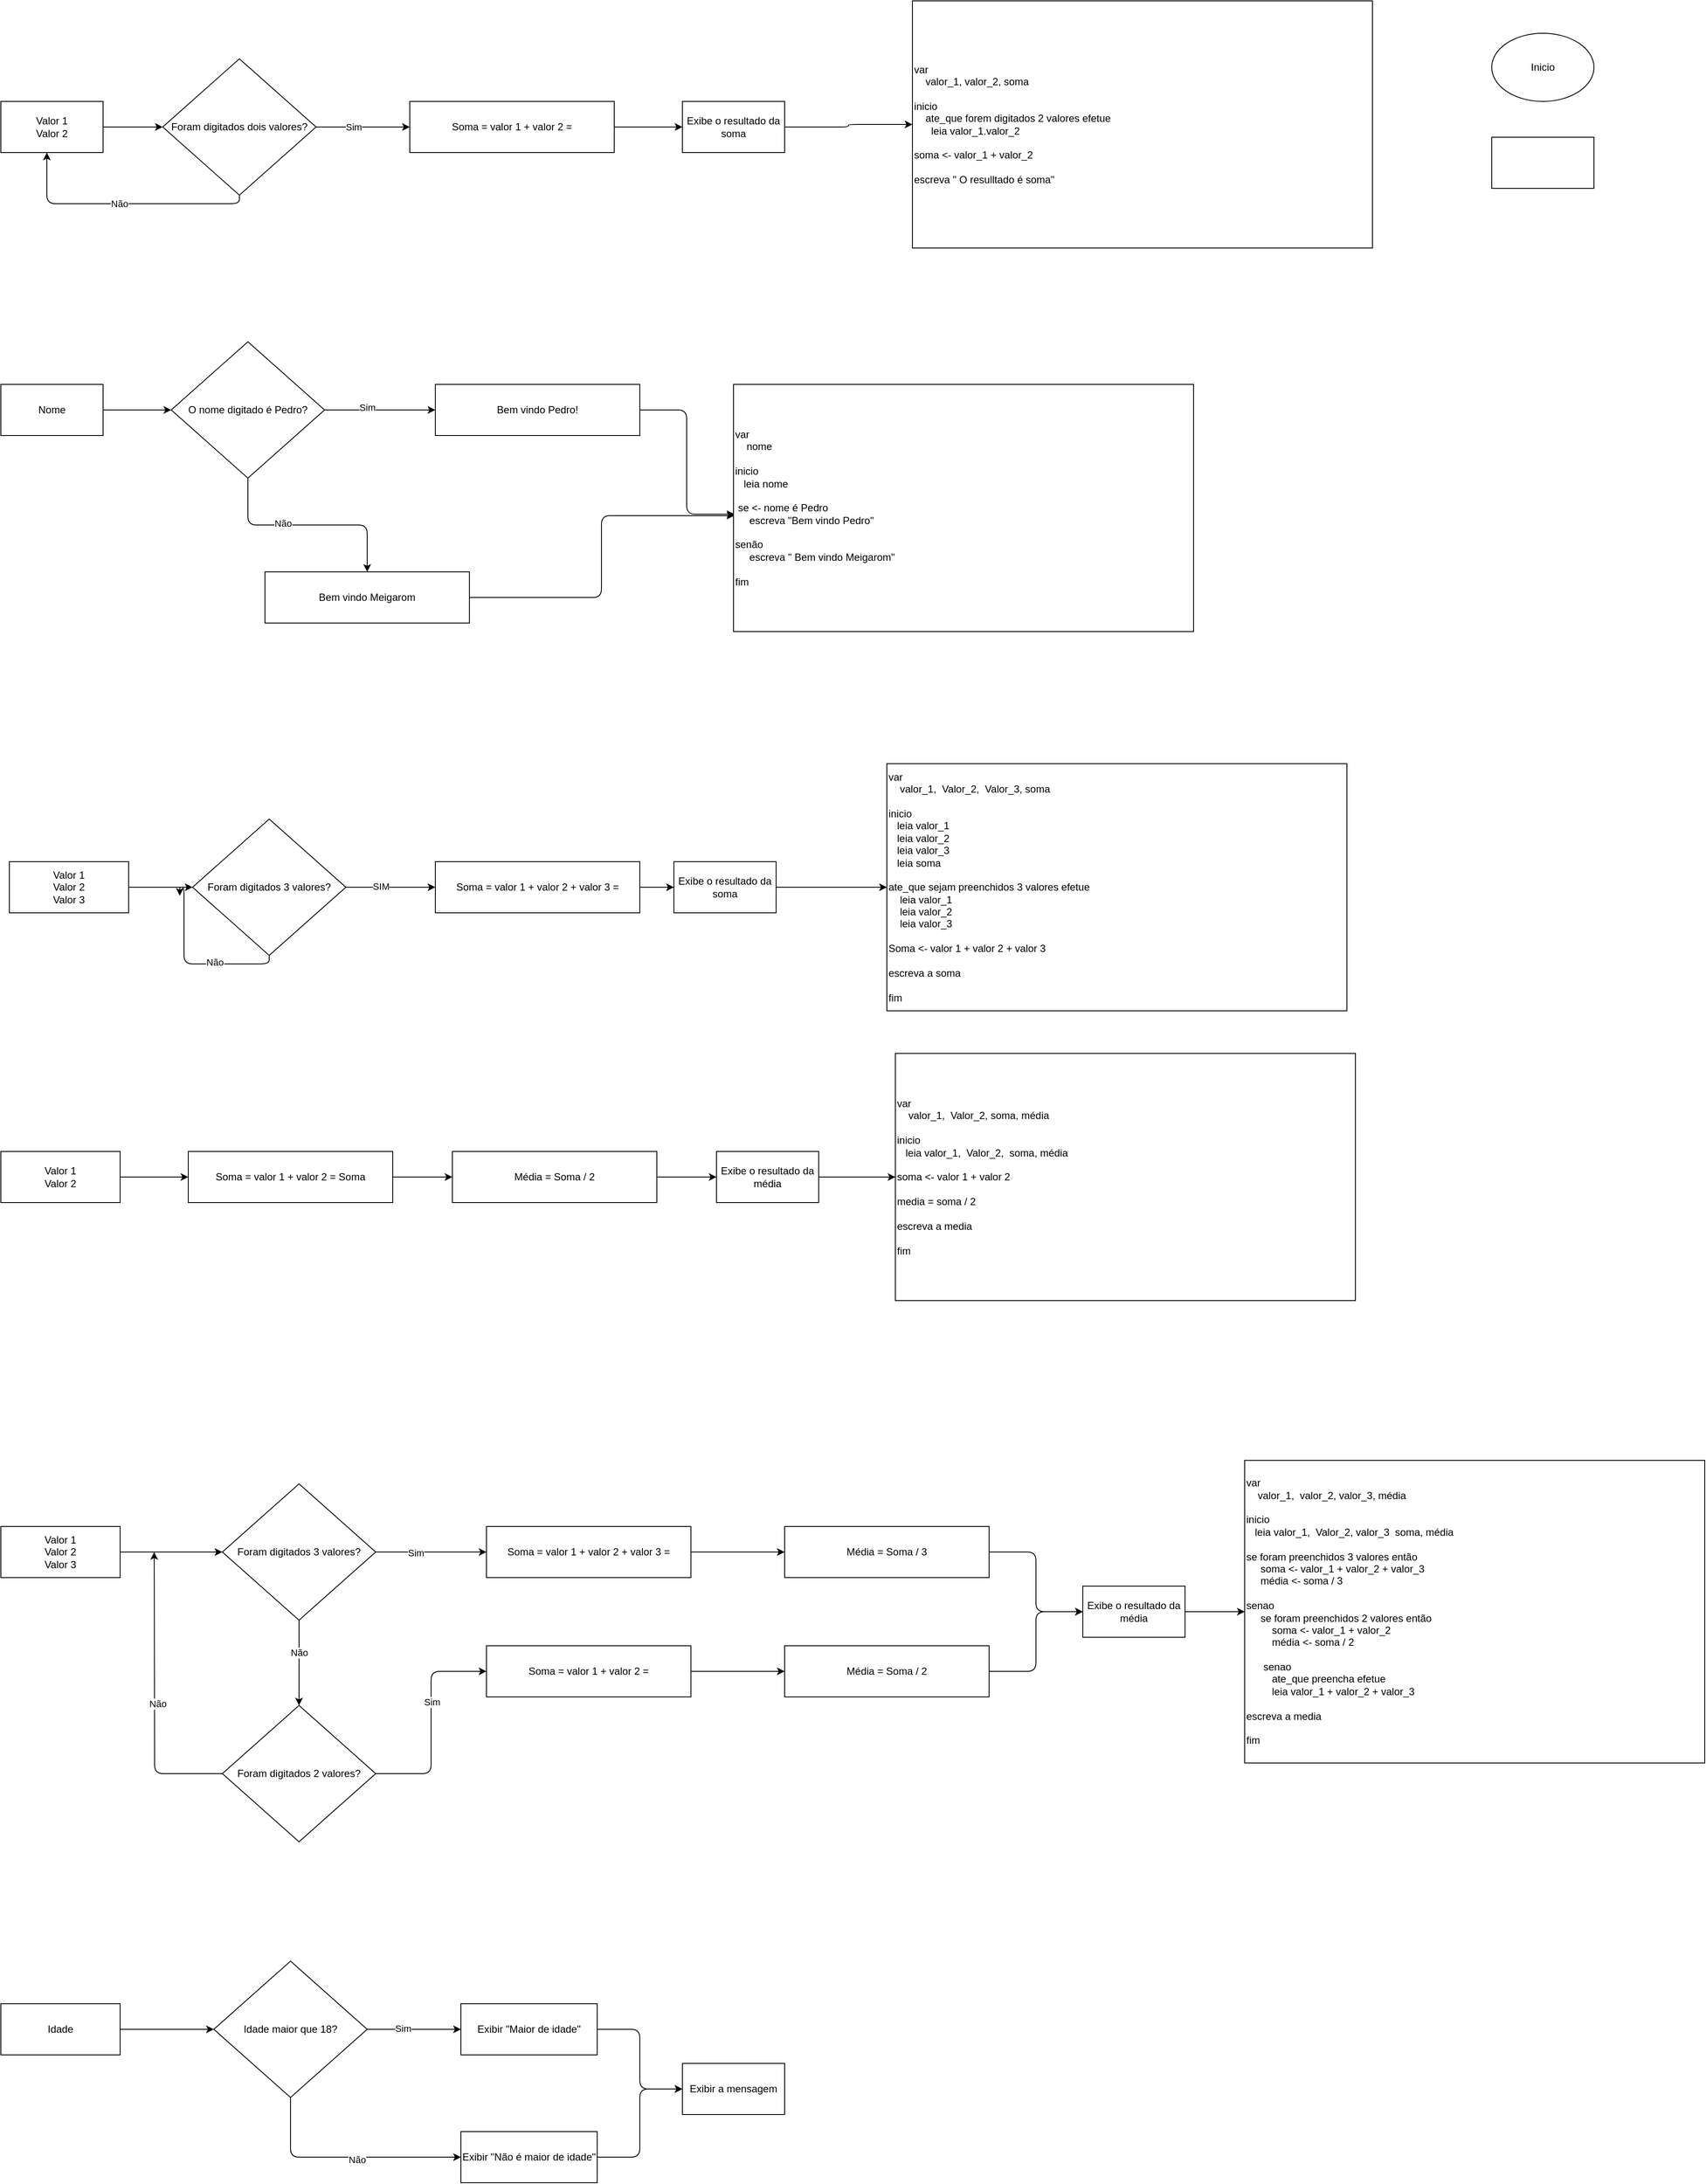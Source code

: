 <mxfile>
    <diagram id="LvyauaaJ0EQtVkeTY6qE" name="Page-1">
        <mxGraphModel dx="946" dy="1163" grid="1" gridSize="10" guides="1" tooltips="1" connect="1" arrows="1" fold="1" page="1" pageScale="1" pageWidth="850" pageHeight="1100" math="0" shadow="0">
            <root>
                <mxCell id="0"/>
                <mxCell id="1" parent="0"/>
                <mxCell id="33" style="edgeStyle=orthogonalEdgeStyle;html=1;exitX=1;exitY=0.5;exitDx=0;exitDy=0;entryX=0;entryY=0.5;entryDx=0;entryDy=0;" parent="1" source="2" target="30" edge="1">
                    <mxGeometry relative="1" as="geometry"/>
                </mxCell>
                <mxCell id="2" value="Valor 1&lt;br&gt;Valor 2" style="rounded=0;whiteSpace=wrap;html=1;" parent="1" vertex="1">
                    <mxGeometry x="10" y="138" width="120" height="60" as="geometry"/>
                </mxCell>
                <mxCell id="6" style="edgeStyle=none;html=1;exitX=1;exitY=0.5;exitDx=0;exitDy=0;" parent="1" source="3" target="5" edge="1">
                    <mxGeometry relative="1" as="geometry"/>
                </mxCell>
                <mxCell id="3" value="Soma = valor 1 + valor 2 =" style="rounded=0;whiteSpace=wrap;html=1;" parent="1" vertex="1">
                    <mxGeometry x="490" y="138" width="240" height="60" as="geometry"/>
                </mxCell>
                <mxCell id="82" style="edgeStyle=orthogonalEdgeStyle;html=1;exitX=1;exitY=0.5;exitDx=0;exitDy=0;" parent="1" source="5" target="81" edge="1">
                    <mxGeometry relative="1" as="geometry"/>
                </mxCell>
                <mxCell id="5" value="Exibe o resultado da soma" style="rounded=0;whiteSpace=wrap;html=1;" parent="1" vertex="1">
                    <mxGeometry x="810" y="138" width="120" height="60" as="geometry"/>
                </mxCell>
                <mxCell id="9" style="edgeStyle=none;html=1;exitX=1;exitY=0.5;exitDx=0;exitDy=0;" parent="1" source="7" target="8" edge="1">
                    <mxGeometry relative="1" as="geometry"/>
                </mxCell>
                <mxCell id="7" value="Nome" style="rounded=0;whiteSpace=wrap;html=1;" parent="1" vertex="1">
                    <mxGeometry x="10" y="470" width="120" height="60" as="geometry"/>
                </mxCell>
                <mxCell id="12" style="edgeStyle=none;html=1;exitX=1;exitY=0.5;exitDx=0;exitDy=0;" parent="1" source="8" target="10" edge="1">
                    <mxGeometry relative="1" as="geometry"/>
                </mxCell>
                <mxCell id="13" value="Sim" style="edgeLabel;html=1;align=center;verticalAlign=middle;resizable=0;points=[];" parent="12" vertex="1" connectable="0">
                    <mxGeometry x="-0.231" y="3" relative="1" as="geometry">
                        <mxPoint as="offset"/>
                    </mxGeometry>
                </mxCell>
                <mxCell id="14" style="edgeStyle=orthogonalEdgeStyle;html=1;exitX=0.5;exitY=1;exitDx=0;exitDy=0;entryX=0.5;entryY=0;entryDx=0;entryDy=0;" parent="1" source="8" target="11" edge="1">
                    <mxGeometry relative="1" as="geometry"/>
                </mxCell>
                <mxCell id="15" value="Não" style="edgeLabel;html=1;align=center;verticalAlign=middle;resizable=0;points=[];" parent="14" vertex="1" connectable="0">
                    <mxGeometry x="-0.232" y="2" relative="1" as="geometry">
                        <mxPoint as="offset"/>
                    </mxGeometry>
                </mxCell>
                <mxCell id="8" value="O nome digitado é Pedro?" style="rhombus;whiteSpace=wrap;html=1;" parent="1" vertex="1">
                    <mxGeometry x="210" y="420" width="180" height="160" as="geometry"/>
                </mxCell>
                <mxCell id="92" style="edgeStyle=orthogonalEdgeStyle;html=1;exitX=1;exitY=0.5;exitDx=0;exitDy=0;entryX=0.002;entryY=0.525;entryDx=0;entryDy=0;entryPerimeter=0;" parent="1" source="10" target="83" edge="1">
                    <mxGeometry relative="1" as="geometry"/>
                </mxCell>
                <mxCell id="10" value="Bem vindo Pedro!" style="rounded=0;whiteSpace=wrap;html=1;" parent="1" vertex="1">
                    <mxGeometry x="520" y="470" width="240" height="60" as="geometry"/>
                </mxCell>
                <mxCell id="93" style="edgeStyle=orthogonalEdgeStyle;html=1;exitX=1;exitY=0.5;exitDx=0;exitDy=0;entryX=0.002;entryY=0.531;entryDx=0;entryDy=0;entryPerimeter=0;" parent="1" source="11" target="83" edge="1">
                    <mxGeometry relative="1" as="geometry">
                        <mxPoint x="810" y="650" as="targetPoint"/>
                    </mxGeometry>
                </mxCell>
                <mxCell id="11" value="Bem vindo Meigarom" style="rounded=0;whiteSpace=wrap;html=1;" parent="1" vertex="1">
                    <mxGeometry x="320" y="690" width="240" height="60" as="geometry"/>
                </mxCell>
                <mxCell id="22" style="edgeStyle=orthogonalEdgeStyle;html=1;exitX=1;exitY=0.5;exitDx=0;exitDy=0;entryX=0;entryY=0.5;entryDx=0;entryDy=0;" parent="1" source="16" target="21" edge="1">
                    <mxGeometry relative="1" as="geometry"/>
                </mxCell>
                <mxCell id="16" value="Valor 1&lt;br&gt;Valor 2&lt;br&gt;Valor 3" style="rounded=0;whiteSpace=wrap;html=1;" parent="1" vertex="1">
                    <mxGeometry x="20" y="1030" width="140" height="60" as="geometry"/>
                </mxCell>
                <mxCell id="20" style="edgeStyle=orthogonalEdgeStyle;html=1;exitX=1;exitY=0.5;exitDx=0;exitDy=0;" parent="1" source="17" target="18" edge="1">
                    <mxGeometry relative="1" as="geometry"/>
                </mxCell>
                <mxCell id="17" value="Soma = valor 1 + valor 2 + valor 3 =" style="rounded=0;whiteSpace=wrap;html=1;" parent="1" vertex="1">
                    <mxGeometry x="520" y="1030" width="240" height="60" as="geometry"/>
                </mxCell>
                <mxCell id="86" style="edgeStyle=none;html=1;exitX=1;exitY=0.5;exitDx=0;exitDy=0;entryX=0;entryY=0.5;entryDx=0;entryDy=0;" parent="1" source="18" target="85" edge="1">
                    <mxGeometry relative="1" as="geometry"/>
                </mxCell>
                <mxCell id="18" value="Exibe o resultado da soma" style="rounded=0;whiteSpace=wrap;html=1;" parent="1" vertex="1">
                    <mxGeometry x="800" y="1030" width="120" height="60" as="geometry"/>
                </mxCell>
                <mxCell id="23" style="edgeStyle=orthogonalEdgeStyle;html=1;exitX=1;exitY=0.5;exitDx=0;exitDy=0;entryX=0;entryY=0.5;entryDx=0;entryDy=0;" parent="1" source="21" target="17" edge="1">
                    <mxGeometry relative="1" as="geometry"/>
                </mxCell>
                <mxCell id="24" value="SIM" style="edgeLabel;html=1;align=center;verticalAlign=middle;resizable=0;points=[];" parent="23" vertex="1" connectable="0">
                    <mxGeometry x="-0.219" y="1" relative="1" as="geometry">
                        <mxPoint as="offset"/>
                    </mxGeometry>
                </mxCell>
                <mxCell id="25" style="edgeStyle=orthogonalEdgeStyle;html=1;exitX=0.5;exitY=1;exitDx=0;exitDy=0;" parent="1" source="21" edge="1">
                    <mxGeometry relative="1" as="geometry">
                        <mxPoint x="220" y="1070" as="targetPoint"/>
                        <Array as="points">
                            <mxPoint x="325" y="1150"/>
                            <mxPoint x="225" y="1150"/>
                            <mxPoint x="225" y="1060"/>
                        </Array>
                    </mxGeometry>
                </mxCell>
                <mxCell id="26" value="Não" style="edgeLabel;html=1;align=center;verticalAlign=middle;resizable=0;points=[];" parent="25" vertex="1" connectable="0">
                    <mxGeometry x="-0.311" y="-2" relative="1" as="geometry">
                        <mxPoint as="offset"/>
                    </mxGeometry>
                </mxCell>
                <mxCell id="21" value="Foram digitados 3 valores?" style="rhombus;whiteSpace=wrap;html=1;" parent="1" vertex="1">
                    <mxGeometry x="235" y="980" width="180" height="160" as="geometry"/>
                </mxCell>
                <mxCell id="31" style="edgeStyle=orthogonalEdgeStyle;html=1;exitX=0.5;exitY=1;exitDx=0;exitDy=0;entryX=0.45;entryY=1;entryDx=0;entryDy=0;entryPerimeter=0;" parent="1" source="30" target="2" edge="1">
                    <mxGeometry relative="1" as="geometry"/>
                </mxCell>
                <mxCell id="32" value="Não" style="edgeLabel;html=1;align=center;verticalAlign=middle;resizable=0;points=[];" parent="31" vertex="1" connectable="0">
                    <mxGeometry x="0.02" relative="1" as="geometry">
                        <mxPoint as="offset"/>
                    </mxGeometry>
                </mxCell>
                <mxCell id="34" style="edgeStyle=orthogonalEdgeStyle;html=1;exitX=1;exitY=0.5;exitDx=0;exitDy=0;" parent="1" source="30" target="3" edge="1">
                    <mxGeometry relative="1" as="geometry"/>
                </mxCell>
                <mxCell id="35" value="Sim" style="edgeLabel;html=1;align=center;verticalAlign=middle;resizable=0;points=[];" parent="34" vertex="1" connectable="0">
                    <mxGeometry x="-0.2" relative="1" as="geometry">
                        <mxPoint as="offset"/>
                    </mxGeometry>
                </mxCell>
                <mxCell id="30" value="Foram digitados dois valores?" style="rhombus;whiteSpace=wrap;html=1;" parent="1" vertex="1">
                    <mxGeometry x="200" y="88" width="180" height="160" as="geometry"/>
                </mxCell>
                <mxCell id="38" style="edgeStyle=orthogonalEdgeStyle;html=1;exitX=1;exitY=0.5;exitDx=0;exitDy=0;entryX=0;entryY=0.5;entryDx=0;entryDy=0;" parent="1" source="36" target="37" edge="1">
                    <mxGeometry relative="1" as="geometry"/>
                </mxCell>
                <mxCell id="36" value="Valor 1&lt;br&gt;Valor 2" style="rounded=0;whiteSpace=wrap;html=1;" parent="1" vertex="1">
                    <mxGeometry x="10" y="1370" width="140" height="60" as="geometry"/>
                </mxCell>
                <mxCell id="40" style="edgeStyle=orthogonalEdgeStyle;html=1;exitX=1;exitY=0.5;exitDx=0;exitDy=0;entryX=0;entryY=0.5;entryDx=0;entryDy=0;" parent="1" source="37" target="39" edge="1">
                    <mxGeometry relative="1" as="geometry"/>
                </mxCell>
                <mxCell id="37" value="Soma = valor 1 + valor 2 = Soma" style="rounded=0;whiteSpace=wrap;html=1;" parent="1" vertex="1">
                    <mxGeometry x="230" y="1370" width="240" height="60" as="geometry"/>
                </mxCell>
                <mxCell id="42" style="edgeStyle=orthogonalEdgeStyle;html=1;exitX=1;exitY=0.5;exitDx=0;exitDy=0;entryX=0;entryY=0.5;entryDx=0;entryDy=0;" parent="1" source="39" target="41" edge="1">
                    <mxGeometry relative="1" as="geometry"/>
                </mxCell>
                <mxCell id="39" value="Média = Soma / 2" style="rounded=0;whiteSpace=wrap;html=1;" parent="1" vertex="1">
                    <mxGeometry x="540" y="1370" width="240" height="60" as="geometry"/>
                </mxCell>
                <mxCell id="88" style="edgeStyle=none;html=1;exitX=1;exitY=0.5;exitDx=0;exitDy=0;" parent="1" source="41" target="87" edge="1">
                    <mxGeometry relative="1" as="geometry"/>
                </mxCell>
                <mxCell id="41" value="Exibe o resultado da média" style="rounded=0;whiteSpace=wrap;html=1;" parent="1" vertex="1">
                    <mxGeometry x="850" y="1370" width="120" height="60" as="geometry"/>
                </mxCell>
                <mxCell id="46" style="edgeStyle=orthogonalEdgeStyle;html=1;exitX=1;exitY=0.5;exitDx=0;exitDy=0;entryX=0;entryY=0.5;entryDx=0;entryDy=0;" parent="1" source="44" target="45" edge="1">
                    <mxGeometry relative="1" as="geometry"/>
                </mxCell>
                <mxCell id="44" value="Valor 1&lt;br&gt;Valor 2&lt;br&gt;Valor 3" style="rounded=0;whiteSpace=wrap;html=1;" parent="1" vertex="1">
                    <mxGeometry x="10" y="1810" width="140" height="60" as="geometry"/>
                </mxCell>
                <mxCell id="48" style="edgeStyle=orthogonalEdgeStyle;html=1;exitX=1;exitY=0.5;exitDx=0;exitDy=0;" parent="1" source="45" target="47" edge="1">
                    <mxGeometry relative="1" as="geometry"/>
                </mxCell>
                <mxCell id="49" value="Sim" style="edgeLabel;html=1;align=center;verticalAlign=middle;resizable=0;points=[];" parent="48" vertex="1" connectable="0">
                    <mxGeometry x="-0.277" y="-1" relative="1" as="geometry">
                        <mxPoint as="offset"/>
                    </mxGeometry>
                </mxCell>
                <mxCell id="51" style="edgeStyle=orthogonalEdgeStyle;html=1;entryX=0;entryY=0.5;entryDx=0;entryDy=0;exitX=1;exitY=0.5;exitDx=0;exitDy=0;" parent="1" source="53" target="50" edge="1">
                    <mxGeometry relative="1" as="geometry">
                        <mxPoint x="390" y="2050" as="sourcePoint"/>
                    </mxGeometry>
                </mxCell>
                <mxCell id="56" value="Sim" style="edgeLabel;html=1;align=center;verticalAlign=middle;resizable=0;points=[];" parent="51" vertex="1" connectable="0">
                    <mxGeometry x="0.191" y="-1" relative="1" as="geometry">
                        <mxPoint as="offset"/>
                    </mxGeometry>
                </mxCell>
                <mxCell id="54" style="edgeStyle=orthogonalEdgeStyle;html=1;exitX=0.5;exitY=1;exitDx=0;exitDy=0;entryX=0.5;entryY=0;entryDx=0;entryDy=0;" parent="1" source="45" target="53" edge="1">
                    <mxGeometry relative="1" as="geometry"/>
                </mxCell>
                <mxCell id="57" value="Não" style="edgeLabel;html=1;align=center;verticalAlign=middle;resizable=0;points=[];" parent="54" vertex="1" connectable="0">
                    <mxGeometry x="-0.24" relative="1" as="geometry">
                        <mxPoint as="offset"/>
                    </mxGeometry>
                </mxCell>
                <mxCell id="45" value="Foram digitados 3 valores?" style="rhombus;whiteSpace=wrap;html=1;" parent="1" vertex="1">
                    <mxGeometry x="270" y="1760" width="180" height="160" as="geometry"/>
                </mxCell>
                <mxCell id="61" style="edgeStyle=orthogonalEdgeStyle;html=1;exitX=1;exitY=0.5;exitDx=0;exitDy=0;entryX=0;entryY=0.5;entryDx=0;entryDy=0;" parent="1" source="47" target="60" edge="1">
                    <mxGeometry relative="1" as="geometry"/>
                </mxCell>
                <mxCell id="47" value="Soma = valor 1 + valor 2 + valor 3 =" style="rounded=0;whiteSpace=wrap;html=1;" parent="1" vertex="1">
                    <mxGeometry x="580" y="1810" width="240" height="60" as="geometry"/>
                </mxCell>
                <mxCell id="64" style="edgeStyle=orthogonalEdgeStyle;html=1;exitX=1;exitY=0.5;exitDx=0;exitDy=0;" parent="1" source="50" target="63" edge="1">
                    <mxGeometry relative="1" as="geometry"/>
                </mxCell>
                <mxCell id="50" value="Soma = valor 1 + valor 2 =" style="rounded=0;whiteSpace=wrap;html=1;" parent="1" vertex="1">
                    <mxGeometry x="580" y="1950" width="240" height="60" as="geometry"/>
                </mxCell>
                <mxCell id="55" style="edgeStyle=orthogonalEdgeStyle;html=1;exitX=0;exitY=0.5;exitDx=0;exitDy=0;" parent="1" source="53" edge="1">
                    <mxGeometry relative="1" as="geometry">
                        <mxPoint x="190" y="1840" as="targetPoint"/>
                    </mxGeometry>
                </mxCell>
                <mxCell id="58" value="Não" style="edgeLabel;html=1;align=center;verticalAlign=middle;resizable=0;points=[];" parent="55" vertex="1" connectable="0">
                    <mxGeometry x="-0.047" y="-3" relative="1" as="geometry">
                        <mxPoint as="offset"/>
                    </mxGeometry>
                </mxCell>
                <mxCell id="53" value="Foram digitados 2 valores?" style="rhombus;whiteSpace=wrap;html=1;" parent="1" vertex="1">
                    <mxGeometry x="270" y="2020" width="180" height="160" as="geometry"/>
                </mxCell>
                <mxCell id="66" style="edgeStyle=orthogonalEdgeStyle;html=1;exitX=1;exitY=0.5;exitDx=0;exitDy=0;entryX=0;entryY=0.5;entryDx=0;entryDy=0;" parent="1" source="60" target="65" edge="1">
                    <mxGeometry relative="1" as="geometry"/>
                </mxCell>
                <mxCell id="60" value="Média = Soma / 3" style="rounded=0;whiteSpace=wrap;html=1;" parent="1" vertex="1">
                    <mxGeometry x="930" y="1810" width="240" height="60" as="geometry"/>
                </mxCell>
                <mxCell id="67" style="edgeStyle=orthogonalEdgeStyle;html=1;exitX=1;exitY=0.5;exitDx=0;exitDy=0;entryX=0;entryY=0.5;entryDx=0;entryDy=0;" parent="1" source="63" target="65" edge="1">
                    <mxGeometry relative="1" as="geometry"/>
                </mxCell>
                <mxCell id="63" value="Média = Soma / 2" style="rounded=0;whiteSpace=wrap;html=1;" parent="1" vertex="1">
                    <mxGeometry x="930" y="1950" width="240" height="60" as="geometry"/>
                </mxCell>
                <mxCell id="90" style="edgeStyle=none;html=1;exitX=1;exitY=0.5;exitDx=0;exitDy=0;" parent="1" source="65" target="89" edge="1">
                    <mxGeometry relative="1" as="geometry"/>
                </mxCell>
                <mxCell id="65" value="Exibe o resultado da média" style="rounded=0;whiteSpace=wrap;html=1;" parent="1" vertex="1">
                    <mxGeometry x="1280" y="1880" width="120" height="60" as="geometry"/>
                </mxCell>
                <mxCell id="70" style="edgeStyle=orthogonalEdgeStyle;html=1;exitX=1;exitY=0.5;exitDx=0;exitDy=0;" parent="1" source="68" target="69" edge="1">
                    <mxGeometry relative="1" as="geometry"/>
                </mxCell>
                <mxCell id="68" value="Idade" style="rounded=0;whiteSpace=wrap;html=1;" parent="1" vertex="1">
                    <mxGeometry x="10" y="2370" width="140" height="60" as="geometry"/>
                </mxCell>
                <mxCell id="73" style="edgeStyle=orthogonalEdgeStyle;html=1;exitX=0.5;exitY=1;exitDx=0;exitDy=0;entryX=0;entryY=0.5;entryDx=0;entryDy=0;" parent="1" source="69" target="72" edge="1">
                    <mxGeometry relative="1" as="geometry"/>
                </mxCell>
                <mxCell id="76" value="Não" style="edgeLabel;html=1;align=center;verticalAlign=middle;resizable=0;points=[];" parent="73" vertex="1" connectable="0">
                    <mxGeometry x="0.096" y="-3" relative="1" as="geometry">
                        <mxPoint as="offset"/>
                    </mxGeometry>
                </mxCell>
                <mxCell id="74" style="edgeStyle=orthogonalEdgeStyle;html=1;exitX=1;exitY=0.5;exitDx=0;exitDy=0;entryX=0;entryY=0.5;entryDx=0;entryDy=0;" parent="1" source="69" target="71" edge="1">
                    <mxGeometry relative="1" as="geometry"/>
                </mxCell>
                <mxCell id="75" value="Sim" style="edgeLabel;html=1;align=center;verticalAlign=middle;resizable=0;points=[];" parent="74" vertex="1" connectable="0">
                    <mxGeometry x="-0.236" y="1" relative="1" as="geometry">
                        <mxPoint as="offset"/>
                    </mxGeometry>
                </mxCell>
                <mxCell id="69" value="Idade maior que 18?" style="rhombus;whiteSpace=wrap;html=1;" parent="1" vertex="1">
                    <mxGeometry x="260" y="2320" width="180" height="160" as="geometry"/>
                </mxCell>
                <mxCell id="78" style="edgeStyle=orthogonalEdgeStyle;html=1;exitX=1;exitY=0.5;exitDx=0;exitDy=0;entryX=0;entryY=0.5;entryDx=0;entryDy=0;" parent="1" source="71" target="77" edge="1">
                    <mxGeometry relative="1" as="geometry"/>
                </mxCell>
                <mxCell id="71" value="Exibir &quot;Maior de idade&quot;" style="rounded=0;whiteSpace=wrap;html=1;" parent="1" vertex="1">
                    <mxGeometry x="550" y="2370" width="160" height="60" as="geometry"/>
                </mxCell>
                <mxCell id="80" style="edgeStyle=orthogonalEdgeStyle;html=1;exitX=1;exitY=0.5;exitDx=0;exitDy=0;entryX=0;entryY=0.5;entryDx=0;entryDy=0;" parent="1" source="72" target="77" edge="1">
                    <mxGeometry relative="1" as="geometry"/>
                </mxCell>
                <mxCell id="72" value="Exibir &quot;Não é maior de idade&quot;" style="rounded=0;whiteSpace=wrap;html=1;" parent="1" vertex="1">
                    <mxGeometry x="550" y="2520" width="160" height="60" as="geometry"/>
                </mxCell>
                <mxCell id="77" value="Exibir a mensagem" style="rounded=0;whiteSpace=wrap;html=1;" parent="1" vertex="1">
                    <mxGeometry x="810" y="2440" width="120" height="60" as="geometry"/>
                </mxCell>
                <mxCell id="81" value="&lt;div style=&quot;&quot;&gt;&lt;span style=&quot;background-color: initial;&quot;&gt;var&lt;/span&gt;&lt;/div&gt;&lt;div style=&quot;&quot;&gt;&lt;span style=&quot;background-color: initial;&quot;&gt;&amp;nbsp; &amp;nbsp; valor_1, valor_2, soma&lt;/span&gt;&lt;/div&gt;&lt;div style=&quot;&quot;&gt;&lt;span style=&quot;background-color: initial;&quot;&gt;&lt;br&gt;&lt;/span&gt;&lt;/div&gt;&lt;div style=&quot;&quot;&gt;inicio&lt;/div&gt;&lt;div style=&quot;&quot;&gt;&amp;nbsp; &amp;nbsp; ate_que forem digitados 2 valores efetue&lt;/div&gt;&lt;div style=&quot;&quot;&gt;&amp;nbsp; &amp;nbsp; &amp;nbsp; leia valor_1.valor_2&lt;/div&gt;&lt;div style=&quot;&quot;&gt;&lt;br&gt;&lt;/div&gt;&lt;div style=&quot;&quot;&gt;soma &amp;lt;- valor_1 + valor_2&lt;/div&gt;&lt;div style=&quot;&quot;&gt;&lt;br&gt;&lt;/div&gt;&lt;div style=&quot;&quot;&gt;escreva &quot; O resulltado é soma&quot;&lt;/div&gt;" style="rounded=0;whiteSpace=wrap;html=1;align=left;" parent="1" vertex="1">
                    <mxGeometry x="1080" y="20" width="540" height="290" as="geometry"/>
                </mxCell>
                <mxCell id="83" value="&lt;div style=&quot;&quot;&gt;&lt;span style=&quot;background-color: initial;&quot;&gt;var&lt;/span&gt;&lt;/div&gt;&lt;div style=&quot;&quot;&gt;&lt;span style=&quot;background-color: initial;&quot;&gt;&amp;nbsp; &amp;nbsp; nome&lt;/span&gt;&lt;/div&gt;&lt;div style=&quot;&quot;&gt;&lt;span style=&quot;background-color: initial;&quot;&gt;&lt;br&gt;&lt;/span&gt;&lt;/div&gt;&lt;div style=&quot;&quot;&gt;inicio&lt;/div&gt;&lt;div style=&quot;&quot;&gt;&amp;nbsp; &amp;nbsp;leia nome&lt;/div&gt;&lt;div style=&quot;&quot;&gt;&lt;span style=&quot;background-color: initial;&quot;&gt;&lt;br&gt;&lt;/span&gt;&lt;/div&gt;&lt;div style=&quot;&quot;&gt;&lt;span style=&quot;background-color: initial;&quot;&gt;&amp;nbsp;se &amp;lt;- nome é Pedro&lt;/span&gt;&lt;br&gt;&lt;/div&gt;&lt;div style=&quot;&quot;&gt;&lt;span style=&quot;background-color: initial;&quot;&gt;&amp;nbsp; &amp;nbsp; &amp;nbsp;escreva &quot;Bem vindo Pedro&quot;&lt;/span&gt;&lt;/div&gt;&lt;div style=&quot;&quot;&gt;&lt;br&gt;&lt;/div&gt;&lt;div style=&quot;&quot;&gt;senão&amp;nbsp;&lt;/div&gt;&lt;div style=&quot;&quot;&gt;&lt;span style=&quot;background-color: initial;&quot;&gt;&amp;nbsp; &amp;nbsp; &amp;nbsp;escreva &quot;&amp;nbsp;&lt;/span&gt;Bem vindo Meigarom&lt;span style=&quot;background-color: initial;&quot;&gt;&quot;&lt;/span&gt;&lt;/div&gt;&lt;div style=&quot;&quot;&gt;&lt;span style=&quot;background-color: initial;&quot;&gt;&lt;br&gt;&lt;/span&gt;&lt;/div&gt;&lt;div style=&quot;&quot;&gt;&lt;span style=&quot;background-color: initial;&quot;&gt;fim&lt;/span&gt;&lt;/div&gt;" style="rounded=0;whiteSpace=wrap;html=1;align=left;" parent="1" vertex="1">
                    <mxGeometry x="870" y="470" width="540" height="290" as="geometry"/>
                </mxCell>
                <mxCell id="85" value="&lt;div style=&quot;&quot;&gt;&lt;span style=&quot;background-color: initial;&quot;&gt;var&lt;/span&gt;&lt;/div&gt;&lt;div style=&quot;&quot;&gt;&lt;span style=&quot;background-color: initial;&quot;&gt;&amp;nbsp; &amp;nbsp; valor_1,&amp;nbsp; Valor_2,&amp;nbsp; Valor_3, soma&lt;/span&gt;&lt;/div&gt;&lt;div style=&quot;&quot;&gt;&lt;span style=&quot;background-color: initial;&quot;&gt;&lt;br&gt;&lt;/span&gt;&lt;/div&gt;&lt;div style=&quot;&quot;&gt;inicio&lt;/div&gt;&lt;div style=&quot;&quot;&gt;&amp;nbsp; &amp;nbsp;leia&amp;nbsp;&lt;span style=&quot;background-color: initial;&quot;&gt;valor_1&lt;/span&gt;&lt;/div&gt;&lt;div style=&quot;&quot;&gt;&lt;span style=&quot;background-color: initial;&quot;&gt;&amp;nbsp; &amp;nbsp;leia valor_2&lt;/span&gt;&lt;/div&gt;&lt;div style=&quot;&quot;&gt;&lt;span style=&quot;background-color: initial;&quot;&gt;&amp;nbsp; &amp;nbsp;leia valor_3&lt;/span&gt;&lt;/div&gt;&lt;div style=&quot;&quot;&gt;&lt;span style=&quot;background-color: initial;&quot;&gt;&amp;nbsp; &amp;nbsp;leia soma&lt;/span&gt;&lt;/div&gt;&lt;div style=&quot;&quot;&gt;&lt;span style=&quot;background-color: initial;&quot;&gt;&lt;br&gt;&lt;/span&gt;&lt;/div&gt;&lt;div style=&quot;&quot;&gt;ate_que sejam preenchidos 3 valores efetue&lt;/div&gt;&lt;div style=&quot;&quot;&gt;&lt;/div&gt;&amp;nbsp; &amp;nbsp;&amp;nbsp;&lt;span style=&quot;background-color: initial;&quot;&gt;leia&amp;nbsp;&lt;/span&gt;&lt;span style=&quot;background-color: initial;&quot;&gt;valor_1&lt;/span&gt;&lt;div&gt;&lt;span style=&quot;background-color: initial;&quot;&gt;&amp;nbsp; &amp;nbsp; leia valor_2&lt;/span&gt;&lt;/div&gt;&lt;div&gt;&lt;span style=&quot;background-color: initial;&quot;&gt;&amp;nbsp; &amp;nbsp; leia valor_3&lt;/span&gt;&lt;/div&gt;&lt;div style=&quot;&quot;&gt;&lt;br&gt;&lt;/div&gt;&lt;span style=&quot;text-align: center;&quot;&gt;Soma &amp;lt;- valor 1 + valor 2 + valor 3&amp;nbsp;&lt;br&gt;&lt;/span&gt;&lt;span style=&quot;background-color: initial;&quot;&gt;&lt;br&gt;escreva a soma&amp;nbsp;&lt;/span&gt;&lt;span style=&quot;text-align: center;&quot;&gt;&lt;br&gt;&lt;/span&gt;&lt;div style=&quot;&quot;&gt;&lt;span style=&quot;background-color: initial;&quot;&gt;&lt;br&gt;&lt;/span&gt;&lt;/div&gt;&lt;div style=&quot;&quot;&gt;&lt;span style=&quot;background-color: initial;&quot;&gt;fim&lt;/span&gt;&lt;/div&gt;" style="rounded=0;whiteSpace=wrap;html=1;align=left;" parent="1" vertex="1">
                    <mxGeometry x="1050" y="915" width="540" height="290" as="geometry"/>
                </mxCell>
                <mxCell id="87" value="&lt;div style=&quot;&quot;&gt;&lt;span style=&quot;background-color: initial;&quot;&gt;var&lt;/span&gt;&lt;/div&gt;&lt;div style=&quot;&quot;&gt;&lt;span style=&quot;background-color: initial;&quot;&gt;&amp;nbsp; &amp;nbsp; valor_1,&amp;nbsp; Valor_2, soma, média&lt;/span&gt;&lt;/div&gt;&lt;div style=&quot;&quot;&gt;&lt;span style=&quot;background-color: initial;&quot;&gt;&lt;br&gt;&lt;/span&gt;&lt;/div&gt;&lt;div style=&quot;&quot;&gt;inicio&lt;/div&gt;&lt;div style=&quot;&quot;&gt;&amp;nbsp; &amp;nbsp;leia&amp;nbsp;&lt;span style=&quot;background-color: initial;&quot;&gt;valor_1,&amp;nbsp; Valor_2,&amp;nbsp; soma, média&lt;/span&gt;&lt;/div&gt;&lt;div style=&quot;&quot;&gt;&lt;span style=&quot;background-color: initial;&quot;&gt;&lt;br&gt;&lt;/span&gt;&lt;/div&gt;&lt;div style=&quot;&quot;&gt;&lt;/div&gt;&lt;span style=&quot;text-align: center;&quot;&gt;soma &amp;lt;- valor 1 + valor 2&lt;br&gt;&lt;br&gt;media = soma / 2&lt;br&gt;&lt;/span&gt;&lt;span style=&quot;background-color: initial;&quot;&gt;&lt;br&gt;escreva a media&lt;/span&gt;&lt;span style=&quot;text-align: center;&quot;&gt;&lt;br&gt;&lt;/span&gt;&lt;div style=&quot;&quot;&gt;&lt;span style=&quot;background-color: initial;&quot;&gt;&lt;br&gt;&lt;/span&gt;&lt;/div&gt;&lt;div style=&quot;&quot;&gt;&lt;span style=&quot;background-color: initial;&quot;&gt;fim&lt;/span&gt;&lt;/div&gt;" style="rounded=0;whiteSpace=wrap;html=1;align=left;" parent="1" vertex="1">
                    <mxGeometry x="1060" y="1255" width="540" height="290" as="geometry"/>
                </mxCell>
                <mxCell id="91" style="edgeStyle=none;html=1;exitX=0.5;exitY=0;exitDx=0;exitDy=0;" parent="1" source="89" edge="1">
                    <mxGeometry relative="1" as="geometry">
                        <mxPoint x="1740.333" y="1750" as="targetPoint"/>
                    </mxGeometry>
                </mxCell>
                <mxCell id="89" value="&lt;div style=&quot;&quot;&gt;&lt;span style=&quot;background-color: initial;&quot;&gt;var&lt;/span&gt;&lt;/div&gt;&lt;div style=&quot;&quot;&gt;&lt;span style=&quot;background-color: initial;&quot;&gt;&amp;nbsp; &amp;nbsp; valor_1,&amp;nbsp; valor_2, valor_3, média&lt;/span&gt;&lt;/div&gt;&lt;div style=&quot;&quot;&gt;&lt;span style=&quot;background-color: initial;&quot;&gt;&lt;br&gt;&lt;/span&gt;&lt;/div&gt;&lt;div style=&quot;&quot;&gt;inicio&lt;/div&gt;&lt;div style=&quot;&quot;&gt;&amp;nbsp; &amp;nbsp;leia&amp;nbsp;&lt;span style=&quot;background-color: initial;&quot;&gt;valor_1,&amp;nbsp; Valor_2, valor_3&amp;nbsp; soma, média&lt;/span&gt;&lt;/div&gt;&lt;div style=&quot;&quot;&gt;&lt;span style=&quot;background-color: initial;&quot;&gt;&lt;br&gt;&lt;/span&gt;&lt;/div&gt;&lt;div style=&quot;&quot;&gt;&lt;span style=&quot;background-color: initial;&quot;&gt;se foram preenchidos 3 valores então&amp;nbsp;&lt;/span&gt;&lt;/div&gt;&lt;span style=&quot;text-align: center;&quot;&gt;&amp;nbsp; &amp;nbsp; &amp;nbsp;soma &amp;lt;- valor_1 + valor_2 + valor_3&lt;br&gt;&amp;nbsp; &amp;nbsp; &amp;nbsp;média &amp;lt;- soma / 3&lt;br&gt;&lt;br&gt;&lt;/span&gt;senao&lt;span style=&quot;text-align: center;&quot;&gt;&lt;br&gt;&amp;nbsp; &amp;nbsp; &amp;nbsp;se foram preenchidos 2 valores então&lt;br&gt;&amp;nbsp; &amp;nbsp; &amp;nbsp; &amp;nbsp; &amp;nbsp;&lt;/span&gt;&lt;span style=&quot;text-align: center;&quot;&gt;soma &amp;lt;- valor_1 + valor_2&amp;nbsp;&lt;/span&gt;&lt;br style=&quot;text-align: center;&quot;&gt;&lt;span style=&quot;text-align: center;&quot;&gt;&amp;nbsp; &amp;nbsp; &amp;nbsp; &amp;nbsp; &amp;nbsp;média &amp;lt;- soma / 2&lt;br&gt;&lt;br&gt;&lt;/span&gt;&amp;nbsp; &amp;nbsp; &amp;nbsp; senao&lt;br&gt;&amp;nbsp; &amp;nbsp; &amp;nbsp; &amp;nbsp; &amp;nbsp;ate_que preencha efetue&lt;br&gt;&amp;nbsp; &amp;nbsp; &amp;nbsp; &amp;nbsp; &amp;nbsp;leia valor_1 + valor_2 + valor_3&lt;br&gt;&amp;nbsp;&lt;br style=&quot;text-align: center;&quot;&gt;&lt;span style=&quot;background-color: initial;&quot;&gt;escreva a media&lt;/span&gt;&lt;span style=&quot;text-align: center;&quot;&gt;&lt;br&gt;&lt;/span&gt;&lt;div style=&quot;&quot;&gt;&lt;span style=&quot;background-color: initial;&quot;&gt;&lt;br&gt;&lt;/span&gt;&lt;/div&gt;&lt;div style=&quot;&quot;&gt;&lt;span style=&quot;background-color: initial;&quot;&gt;fim&lt;/span&gt;&lt;/div&gt;" style="rounded=0;whiteSpace=wrap;html=1;align=left;" parent="1" vertex="1">
                    <mxGeometry x="1470" y="1732.5" width="540" height="355" as="geometry"/>
                </mxCell>
                <mxCell id="94" value="Inicio" style="ellipse;whiteSpace=wrap;html=1;" vertex="1" parent="1">
                    <mxGeometry x="1760" y="58" width="120" height="80" as="geometry"/>
                </mxCell>
                <mxCell id="95" value="" style="rounded=0;whiteSpace=wrap;html=1;" vertex="1" parent="1">
                    <mxGeometry x="1760" y="180" width="120" height="60" as="geometry"/>
                </mxCell>
            </root>
        </mxGraphModel>
    </diagram>
</mxfile>